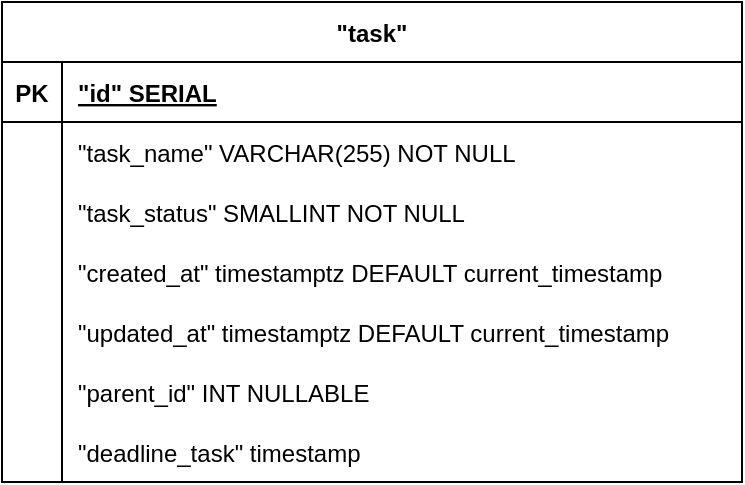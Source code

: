 <mxfile version="24.2.7" type="device">
  <diagram name="Page-1" id="1NjaKnrEkH2sNedxoFxW">
    <mxGraphModel dx="1364" dy="799" grid="1" gridSize="10" guides="1" tooltips="1" connect="1" arrows="1" fold="1" page="1" pageScale="1" pageWidth="850" pageHeight="1100" math="0" shadow="0">
      <root>
        <mxCell id="0" />
        <mxCell id="1" parent="0" />
        <mxCell id="PH7o1KAjyUBsVE_JF81--17" value="&quot;task&quot;" style="shape=table;startSize=30;container=1;collapsible=1;childLayout=tableLayout;fixedRows=1;rowLines=0;fontStyle=1;align=center;resizeLast=1;" vertex="1" parent="1">
          <mxGeometry x="260" y="290" width="370" height="240" as="geometry" />
        </mxCell>
        <mxCell id="PH7o1KAjyUBsVE_JF81--18" value="" style="shape=tableRow;horizontal=0;startSize=0;swimlaneHead=0;swimlaneBody=0;fillColor=none;collapsible=0;dropTarget=0;points=[[0,0.5],[1,0.5]];portConstraint=eastwest;strokeColor=inherit;top=0;left=0;right=0;bottom=1;" vertex="1" parent="PH7o1KAjyUBsVE_JF81--17">
          <mxGeometry y="30" width="370" height="30" as="geometry" />
        </mxCell>
        <mxCell id="PH7o1KAjyUBsVE_JF81--19" value="PK" style="shape=partialRectangle;overflow=hidden;connectable=0;fillColor=none;strokeColor=inherit;top=0;left=0;bottom=0;right=0;fontStyle=1;" vertex="1" parent="PH7o1KAjyUBsVE_JF81--18">
          <mxGeometry width="30" height="30" as="geometry">
            <mxRectangle width="30" height="30" as="alternateBounds" />
          </mxGeometry>
        </mxCell>
        <mxCell id="PH7o1KAjyUBsVE_JF81--20" value="&quot;id&quot; SERIAL " style="shape=partialRectangle;overflow=hidden;connectable=0;fillColor=none;align=left;strokeColor=inherit;top=0;left=0;bottom=0;right=0;spacingLeft=6;fontStyle=5;" vertex="1" parent="PH7o1KAjyUBsVE_JF81--18">
          <mxGeometry x="30" width="340" height="30" as="geometry">
            <mxRectangle width="340" height="30" as="alternateBounds" />
          </mxGeometry>
        </mxCell>
        <mxCell id="PH7o1KAjyUBsVE_JF81--21" value="" style="shape=tableRow;horizontal=0;startSize=0;swimlaneHead=0;swimlaneBody=0;fillColor=none;collapsible=0;dropTarget=0;points=[[0,0.5],[1,0.5]];portConstraint=eastwest;strokeColor=inherit;top=0;left=0;right=0;bottom=0;" vertex="1" parent="PH7o1KAjyUBsVE_JF81--17">
          <mxGeometry y="60" width="370" height="30" as="geometry" />
        </mxCell>
        <mxCell id="PH7o1KAjyUBsVE_JF81--22" value="" style="shape=partialRectangle;overflow=hidden;connectable=0;fillColor=none;strokeColor=inherit;top=0;left=0;bottom=0;right=0;" vertex="1" parent="PH7o1KAjyUBsVE_JF81--21">
          <mxGeometry width="30" height="30" as="geometry">
            <mxRectangle width="30" height="30" as="alternateBounds" />
          </mxGeometry>
        </mxCell>
        <mxCell id="PH7o1KAjyUBsVE_JF81--23" value="&quot;task_name&quot; VARCHAR(255) NOT NULL" style="shape=partialRectangle;overflow=hidden;connectable=0;fillColor=none;align=left;strokeColor=inherit;top=0;left=0;bottom=0;right=0;spacingLeft=6;" vertex="1" parent="PH7o1KAjyUBsVE_JF81--21">
          <mxGeometry x="30" width="340" height="30" as="geometry">
            <mxRectangle width="340" height="30" as="alternateBounds" />
          </mxGeometry>
        </mxCell>
        <mxCell id="PH7o1KAjyUBsVE_JF81--24" value="" style="shape=tableRow;horizontal=0;startSize=0;swimlaneHead=0;swimlaneBody=0;fillColor=none;collapsible=0;dropTarget=0;points=[[0,0.5],[1,0.5]];portConstraint=eastwest;strokeColor=inherit;top=0;left=0;right=0;bottom=0;" vertex="1" parent="PH7o1KAjyUBsVE_JF81--17">
          <mxGeometry y="90" width="370" height="30" as="geometry" />
        </mxCell>
        <mxCell id="PH7o1KAjyUBsVE_JF81--25" value="" style="shape=partialRectangle;overflow=hidden;connectable=0;fillColor=none;strokeColor=inherit;top=0;left=0;bottom=0;right=0;" vertex="1" parent="PH7o1KAjyUBsVE_JF81--24">
          <mxGeometry width="30" height="30" as="geometry">
            <mxRectangle width="30" height="30" as="alternateBounds" />
          </mxGeometry>
        </mxCell>
        <mxCell id="PH7o1KAjyUBsVE_JF81--26" value="&quot;task_status&quot; SMALLINT NOT NULL" style="shape=partialRectangle;overflow=hidden;connectable=0;fillColor=none;align=left;strokeColor=inherit;top=0;left=0;bottom=0;right=0;spacingLeft=6;" vertex="1" parent="PH7o1KAjyUBsVE_JF81--24">
          <mxGeometry x="30" width="340" height="30" as="geometry">
            <mxRectangle width="340" height="30" as="alternateBounds" />
          </mxGeometry>
        </mxCell>
        <mxCell id="PH7o1KAjyUBsVE_JF81--27" value="" style="shape=tableRow;horizontal=0;startSize=0;swimlaneHead=0;swimlaneBody=0;fillColor=none;collapsible=0;dropTarget=0;points=[[0,0.5],[1,0.5]];portConstraint=eastwest;strokeColor=inherit;top=0;left=0;right=0;bottom=0;" vertex="1" parent="PH7o1KAjyUBsVE_JF81--17">
          <mxGeometry y="120" width="370" height="30" as="geometry" />
        </mxCell>
        <mxCell id="PH7o1KAjyUBsVE_JF81--28" value="" style="shape=partialRectangle;overflow=hidden;connectable=0;fillColor=none;strokeColor=inherit;top=0;left=0;bottom=0;right=0;" vertex="1" parent="PH7o1KAjyUBsVE_JF81--27">
          <mxGeometry width="30" height="30" as="geometry">
            <mxRectangle width="30" height="30" as="alternateBounds" />
          </mxGeometry>
        </mxCell>
        <mxCell id="PH7o1KAjyUBsVE_JF81--29" value="&quot;created_at&quot; timestamptz DEFAULT current_timestamp" style="shape=partialRectangle;overflow=hidden;connectable=0;fillColor=none;align=left;strokeColor=inherit;top=0;left=0;bottom=0;right=0;spacingLeft=6;" vertex="1" parent="PH7o1KAjyUBsVE_JF81--27">
          <mxGeometry x="30" width="340" height="30" as="geometry">
            <mxRectangle width="340" height="30" as="alternateBounds" />
          </mxGeometry>
        </mxCell>
        <mxCell id="PH7o1KAjyUBsVE_JF81--30" value="" style="shape=tableRow;horizontal=0;startSize=0;swimlaneHead=0;swimlaneBody=0;fillColor=none;collapsible=0;dropTarget=0;points=[[0,0.5],[1,0.5]];portConstraint=eastwest;strokeColor=inherit;top=0;left=0;right=0;bottom=0;" vertex="1" parent="PH7o1KAjyUBsVE_JF81--17">
          <mxGeometry y="150" width="370" height="30" as="geometry" />
        </mxCell>
        <mxCell id="PH7o1KAjyUBsVE_JF81--31" value="" style="shape=partialRectangle;overflow=hidden;connectable=0;fillColor=none;strokeColor=inherit;top=0;left=0;bottom=0;right=0;" vertex="1" parent="PH7o1KAjyUBsVE_JF81--30">
          <mxGeometry width="30" height="30" as="geometry">
            <mxRectangle width="30" height="30" as="alternateBounds" />
          </mxGeometry>
        </mxCell>
        <mxCell id="PH7o1KAjyUBsVE_JF81--32" value="&quot;updated_at&quot; timestamptz DEFAULT current_timestamp" style="shape=partialRectangle;overflow=hidden;connectable=0;fillColor=none;align=left;strokeColor=inherit;top=0;left=0;bottom=0;right=0;spacingLeft=6;" vertex="1" parent="PH7o1KAjyUBsVE_JF81--30">
          <mxGeometry x="30" width="340" height="30" as="geometry">
            <mxRectangle width="340" height="30" as="alternateBounds" />
          </mxGeometry>
        </mxCell>
        <mxCell id="PH7o1KAjyUBsVE_JF81--33" value="" style="shape=tableRow;horizontal=0;startSize=0;swimlaneHead=0;swimlaneBody=0;fillColor=none;collapsible=0;dropTarget=0;points=[[0,0.5],[1,0.5]];portConstraint=eastwest;strokeColor=inherit;top=0;left=0;right=0;bottom=0;" vertex="1" parent="PH7o1KAjyUBsVE_JF81--17">
          <mxGeometry y="180" width="370" height="30" as="geometry" />
        </mxCell>
        <mxCell id="PH7o1KAjyUBsVE_JF81--34" value="" style="shape=partialRectangle;overflow=hidden;connectable=0;fillColor=none;strokeColor=inherit;top=0;left=0;bottom=0;right=0;" vertex="1" parent="PH7o1KAjyUBsVE_JF81--33">
          <mxGeometry width="30" height="30" as="geometry">
            <mxRectangle width="30" height="30" as="alternateBounds" />
          </mxGeometry>
        </mxCell>
        <mxCell id="PH7o1KAjyUBsVE_JF81--35" value="&quot;parent_id&quot; INT NULLABLE" style="shape=partialRectangle;overflow=hidden;connectable=0;fillColor=none;align=left;strokeColor=inherit;top=0;left=0;bottom=0;right=0;spacingLeft=6;" vertex="1" parent="PH7o1KAjyUBsVE_JF81--33">
          <mxGeometry x="30" width="340" height="30" as="geometry">
            <mxRectangle width="340" height="30" as="alternateBounds" />
          </mxGeometry>
        </mxCell>
        <mxCell id="PH7o1KAjyUBsVE_JF81--36" value="" style="shape=tableRow;horizontal=0;startSize=0;swimlaneHead=0;swimlaneBody=0;fillColor=none;collapsible=0;dropTarget=0;points=[[0,0.5],[1,0.5]];portConstraint=eastwest;strokeColor=inherit;top=0;left=0;right=0;bottom=0;" vertex="1" parent="PH7o1KAjyUBsVE_JF81--17">
          <mxGeometry y="210" width="370" height="30" as="geometry" />
        </mxCell>
        <mxCell id="PH7o1KAjyUBsVE_JF81--37" value="" style="shape=partialRectangle;overflow=hidden;connectable=0;fillColor=none;strokeColor=inherit;top=0;left=0;bottom=0;right=0;" vertex="1" parent="PH7o1KAjyUBsVE_JF81--36">
          <mxGeometry width="30" height="30" as="geometry">
            <mxRectangle width="30" height="30" as="alternateBounds" />
          </mxGeometry>
        </mxCell>
        <mxCell id="PH7o1KAjyUBsVE_JF81--38" value="&quot;deadline_task&quot; timestamp" style="shape=partialRectangle;overflow=hidden;connectable=0;fillColor=none;align=left;strokeColor=inherit;top=0;left=0;bottom=0;right=0;spacingLeft=6;" vertex="1" parent="PH7o1KAjyUBsVE_JF81--36">
          <mxGeometry x="30" width="340" height="30" as="geometry">
            <mxRectangle width="340" height="30" as="alternateBounds" />
          </mxGeometry>
        </mxCell>
      </root>
    </mxGraphModel>
  </diagram>
</mxfile>
